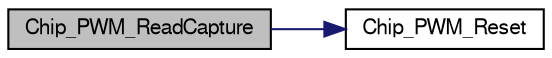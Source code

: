 digraph "Chip_PWM_ReadCapture"
{
  edge [fontname="FreeSans",fontsize="10",labelfontname="FreeSans",labelfontsize="10"];
  node [fontname="FreeSans",fontsize="10",shape=record];
  rankdir="LR";
  Node1 [label="Chip_PWM_ReadCapture",height=0.2,width=0.4,color="black", fillcolor="grey75", style="filled", fontcolor="black"];
  Node1 -> Node2 [color="midnightblue",fontsize="10",style="solid"];
  Node2 [label="Chip_PWM_Reset",height=0.2,width=0.4,color="black", fillcolor="white", style="filled",URL="$pwm__17xx__40xx_8h.html#ab5aeea30bde4f72cfac262c964f461c7",tooltip="Resets the timer terminal and prescale counts to 0. "];
}
